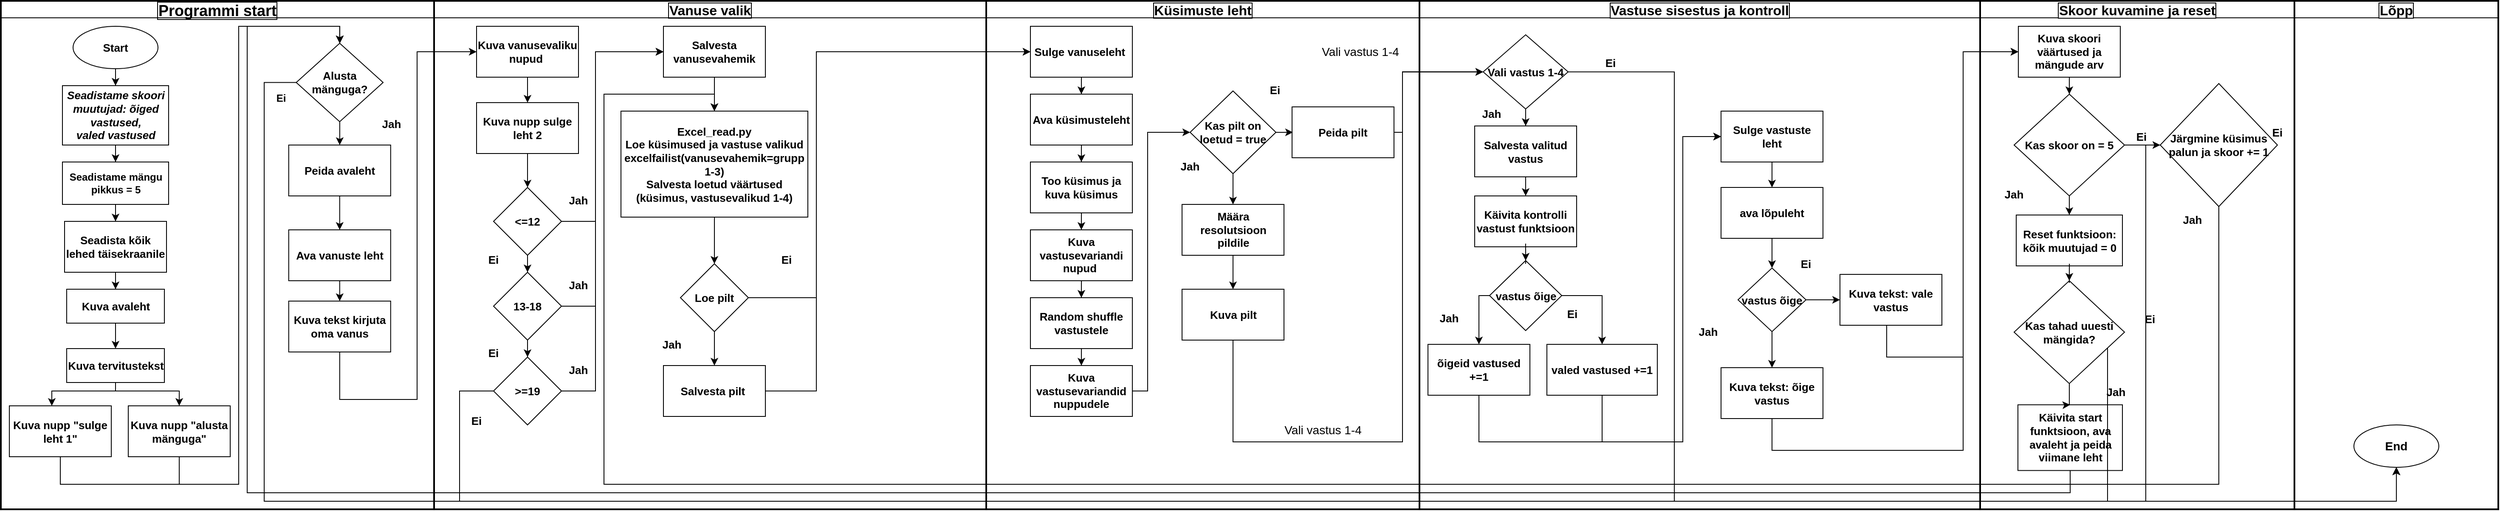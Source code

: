 <mxfile version="20.6.0" type="github">
  <diagram id="C5RBs43oDa-KdzZeNtuy" name="Test.py">
    <mxGraphModel dx="1409" dy="756" grid="1" gridSize="10" guides="1" tooltips="1" connect="1" arrows="1" fold="1" page="1" pageScale="1" pageWidth="1169" pageHeight="827" math="0" shadow="0">
      <root>
        <mxCell id="WIyWlLk6GJQsqaUBKTNV-0" />
        <mxCell id="SJuOTuNXWPrko6ckCunB-42" value="Pealkirjata kiht" parent="WIyWlLk6GJQsqaUBKTNV-0" />
        <mxCell id="WIyWlLk6GJQsqaUBKTNV-1" parent="WIyWlLk6GJQsqaUBKTNV-0" />
        <mxCell id="kF8S6U2vxt8Kwid--zTk-196" value="" style="shape=table;childLayout=tableLayout;startSize=0;collapsible=0;recursiveResize=0;expand=0;strokeWidth=2;fontSize=20;strokeColor=#000000;fontStyle=1" parent="WIyWlLk6GJQsqaUBKTNV-1" vertex="1">
          <mxGeometry x="10" y="100" width="2940" height="599.5" as="geometry" />
        </mxCell>
        <mxCell id="kF8S6U2vxt8Kwid--zTk-197" value="" style="shape=tableRow;horizontal=0;swimlaneHead=0;swimlaneBody=0;top=0;left=0;bottom=0;right=0;dropTarget=0;fontStyle=0;fillColor=none;points=[[0,0.5],[1,0.5]];portConstraint=eastwest;startSize=0;collapsible=0;recursiveResize=0;expand=0;" parent="kF8S6U2vxt8Kwid--zTk-196" vertex="1">
          <mxGeometry width="2940" height="600" as="geometry" />
        </mxCell>
        <mxCell id="kF8S6U2vxt8Kwid--zTk-198" value="Programmi start" style="swimlane;swimlaneHead=0;swimlaneBody=0;fontStyle=1;connectable=0;fillColor=none;startSize=20;collapsible=0;recursiveResize=0;expand=0;labelBorderColor=default;fontSize=18;" parent="kF8S6U2vxt8Kwid--zTk-197" vertex="1">
          <mxGeometry width="510" height="600" as="geometry">
            <mxRectangle width="510" height="600" as="alternateBounds" />
          </mxGeometry>
        </mxCell>
        <mxCell id="kF8S6U2vxt8Kwid--zTk-13" value="&lt;b&gt;&lt;font style=&quot;font-size: 13px;&quot;&gt;Peida avaleht&lt;/font&gt;&lt;/b&gt;" style="whiteSpace=wrap;html=1;" parent="kF8S6U2vxt8Kwid--zTk-198" vertex="1">
          <mxGeometry x="338.88" y="170" width="120" height="60" as="geometry" />
        </mxCell>
        <mxCell id="kF8S6U2vxt8Kwid--zTk-15" value="&lt;b&gt;&lt;font style=&quot;font-size: 13px;&quot;&gt;Ava vanuste leht&lt;/font&gt;&lt;/b&gt;" style="whiteSpace=wrap;html=1;" parent="kF8S6U2vxt8Kwid--zTk-198" vertex="1">
          <mxGeometry x="338.88" y="270" width="120" height="60" as="geometry" />
        </mxCell>
        <mxCell id="kF8S6U2vxt8Kwid--zTk-16" value="" style="edgeStyle=orthogonalEdgeStyle;rounded=0;orthogonalLoop=1;jettySize=auto;html=1;" parent="kF8S6U2vxt8Kwid--zTk-198" source="kF8S6U2vxt8Kwid--zTk-13" target="kF8S6U2vxt8Kwid--zTk-15" edge="1">
          <mxGeometry relative="1" as="geometry" />
        </mxCell>
        <mxCell id="kF8S6U2vxt8Kwid--zTk-21" value="" style="edgeStyle=orthogonalEdgeStyle;rounded=0;orthogonalLoop=1;jettySize=auto;html=1;" parent="kF8S6U2vxt8Kwid--zTk-198" source="kF8S6U2vxt8Kwid--zTk-17" target="kF8S6U2vxt8Kwid--zTk-13" edge="1">
          <mxGeometry relative="1" as="geometry" />
        </mxCell>
        <mxCell id="kF8S6U2vxt8Kwid--zTk-17" value="&lt;b&gt;&lt;font style=&quot;font-size: 13px;&quot;&gt;Alusta mänguga?&lt;/font&gt;&lt;/b&gt;" style="rhombus;whiteSpace=wrap;html=1;" parent="kF8S6U2vxt8Kwid--zTk-198" vertex="1">
          <mxGeometry x="347.75" y="50" width="102.25" height="92.5" as="geometry" />
        </mxCell>
        <mxCell id="kF8S6U2vxt8Kwid--zTk-22" value="&lt;b&gt;Ei&lt;/b&gt;" style="text;html=1;strokeColor=none;fillColor=none;align=center;verticalAlign=middle;whiteSpace=wrap;rounded=0;" parent="kF8S6U2vxt8Kwid--zTk-198" vertex="1">
          <mxGeometry x="300" y="100" width="60" height="30" as="geometry" />
        </mxCell>
        <mxCell id="kF8S6U2vxt8Kwid--zTk-23" value="&lt;b&gt;&lt;font style=&quot;font-size: 13px;&quot;&gt;Jah&lt;/font&gt;&lt;/b&gt;" style="text;html=1;strokeColor=none;fillColor=none;align=center;verticalAlign=middle;whiteSpace=wrap;rounded=0;" parent="kF8S6U2vxt8Kwid--zTk-198" vertex="1">
          <mxGeometry x="430" y="130" width="60" height="30" as="geometry" />
        </mxCell>
        <mxCell id="kF8S6U2vxt8Kwid--zTk-24" value="&lt;b&gt;&lt;font style=&quot;font-size: 13px;&quot;&gt;Kuva tekst kirjuta oma vanus&lt;/font&gt;&lt;/b&gt;" style="whiteSpace=wrap;html=1;" parent="kF8S6U2vxt8Kwid--zTk-198" vertex="1">
          <mxGeometry x="338.88" y="354" width="120" height="60" as="geometry" />
        </mxCell>
        <mxCell id="kF8S6U2vxt8Kwid--zTk-25" value="" style="edgeStyle=orthogonalEdgeStyle;rounded=0;orthogonalLoop=1;jettySize=auto;html=1;" parent="kF8S6U2vxt8Kwid--zTk-198" source="kF8S6U2vxt8Kwid--zTk-15" target="kF8S6U2vxt8Kwid--zTk-24" edge="1">
          <mxGeometry relative="1" as="geometry" />
        </mxCell>
        <mxCell id="ykiYjJNZv1uQ2afATDwy-26" value="&lt;b&gt;&lt;font style=&quot;font-size: 13px;&quot;&gt;Start&lt;/font&gt;&lt;/b&gt;" style="ellipse;whiteSpace=wrap;html=1;" parent="kF8S6U2vxt8Kwid--zTk-198" vertex="1">
          <mxGeometry x="85" y="30" width="100" height="50" as="geometry" />
        </mxCell>
        <mxCell id="ykiYjJNZv1uQ2afATDwy-27" value="&lt;b style=&quot;font-size: 13px;&quot;&gt;&lt;i&gt;Seadistame skoori muutujad: õiged vastused,&lt;br&gt;valed vastused&lt;/i&gt;&lt;/b&gt;" style="whiteSpace=wrap;html=1;" parent="kF8S6U2vxt8Kwid--zTk-198" vertex="1">
          <mxGeometry x="72.5" y="100" width="125" height="70" as="geometry" />
        </mxCell>
        <mxCell id="ykiYjJNZv1uQ2afATDwy-28" value="" style="edgeStyle=orthogonalEdgeStyle;rounded=0;orthogonalLoop=1;jettySize=auto;html=1;" parent="kF8S6U2vxt8Kwid--zTk-198" source="ykiYjJNZv1uQ2afATDwy-26" target="ykiYjJNZv1uQ2afATDwy-27" edge="1">
          <mxGeometry relative="1" as="geometry" />
        </mxCell>
        <mxCell id="ykiYjJNZv1uQ2afATDwy-29" value="&lt;b&gt;Seadistame mängu pikkus = 5&lt;/b&gt;" style="whiteSpace=wrap;html=1;" parent="kF8S6U2vxt8Kwid--zTk-198" vertex="1">
          <mxGeometry x="72.5" y="190" width="125" height="50" as="geometry" />
        </mxCell>
        <mxCell id="ykiYjJNZv1uQ2afATDwy-30" value="" style="edgeStyle=orthogonalEdgeStyle;rounded=0;orthogonalLoop=1;jettySize=auto;html=1;" parent="kF8S6U2vxt8Kwid--zTk-198" source="ykiYjJNZv1uQ2afATDwy-27" target="ykiYjJNZv1uQ2afATDwy-29" edge="1">
          <mxGeometry relative="1" as="geometry" />
        </mxCell>
        <mxCell id="kF8S6U2vxt8Kwid--zTk-0" value="&lt;b&gt;&lt;font style=&quot;font-size: 13px;&quot;&gt;Seadista kõik lehed täisekraanile&lt;/font&gt;&lt;/b&gt;" style="whiteSpace=wrap;html=1;" parent="kF8S6U2vxt8Kwid--zTk-198" vertex="1">
          <mxGeometry x="75" y="260" width="120" height="60" as="geometry" />
        </mxCell>
        <mxCell id="kF8S6U2vxt8Kwid--zTk-1" value="" style="edgeStyle=orthogonalEdgeStyle;rounded=0;orthogonalLoop=1;jettySize=auto;html=1;" parent="kF8S6U2vxt8Kwid--zTk-198" source="ykiYjJNZv1uQ2afATDwy-29" target="kF8S6U2vxt8Kwid--zTk-0" edge="1">
          <mxGeometry relative="1" as="geometry" />
        </mxCell>
        <mxCell id="kF8S6U2vxt8Kwid--zTk-2" value="&lt;b&gt;&lt;font style=&quot;font-size: 13px;&quot;&gt;Kuva avaleht&lt;/font&gt;&lt;/b&gt;" style="whiteSpace=wrap;html=1;" parent="kF8S6U2vxt8Kwid--zTk-198" vertex="1">
          <mxGeometry x="77.5" y="340" width="115" height="40" as="geometry" />
        </mxCell>
        <mxCell id="kF8S6U2vxt8Kwid--zTk-3" value="" style="edgeStyle=orthogonalEdgeStyle;rounded=0;orthogonalLoop=1;jettySize=auto;html=1;" parent="kF8S6U2vxt8Kwid--zTk-198" source="kF8S6U2vxt8Kwid--zTk-0" target="kF8S6U2vxt8Kwid--zTk-2" edge="1">
          <mxGeometry relative="1" as="geometry" />
        </mxCell>
        <mxCell id="kF8S6U2vxt8Kwid--zTk-4" value="&lt;b&gt;&lt;font style=&quot;font-size: 13px;&quot;&gt;Kuva tervitustekst&lt;/font&gt;&lt;/b&gt;" style="whiteSpace=wrap;html=1;" parent="kF8S6U2vxt8Kwid--zTk-198" vertex="1">
          <mxGeometry x="77.5" y="410" width="115" height="40" as="geometry" />
        </mxCell>
        <mxCell id="kF8S6U2vxt8Kwid--zTk-5" value="" style="edgeStyle=orthogonalEdgeStyle;rounded=0;orthogonalLoop=1;jettySize=auto;html=1;" parent="kF8S6U2vxt8Kwid--zTk-198" source="kF8S6U2vxt8Kwid--zTk-2" target="kF8S6U2vxt8Kwid--zTk-4" edge="1">
          <mxGeometry relative="1" as="geometry" />
        </mxCell>
        <mxCell id="kF8S6U2vxt8Kwid--zTk-7" value="" style="edgeStyle=orthogonalEdgeStyle;rounded=0;orthogonalLoop=1;jettySize=auto;html=1;entryX=0.5;entryY=0;entryDx=0;entryDy=0;" parent="kF8S6U2vxt8Kwid--zTk-198" source="kF8S6U2vxt8Kwid--zTk-4" target="kF8S6U2vxt8Kwid--zTk-6" edge="1">
          <mxGeometry relative="1" as="geometry">
            <Array as="points">
              <mxPoint x="135" y="460" />
              <mxPoint x="210" y="460" />
            </Array>
          </mxGeometry>
        </mxCell>
        <mxCell id="kF8S6U2vxt8Kwid--zTk-8" value="&lt;b&gt;&lt;font style=&quot;font-size: 13px;&quot;&gt;Kuva nupp &quot;sulge leht 1&quot;&lt;/font&gt;&lt;/b&gt;" style="whiteSpace=wrap;html=1;" parent="kF8S6U2vxt8Kwid--zTk-198" vertex="1">
          <mxGeometry x="10" y="477.5" width="120" height="60" as="geometry" />
        </mxCell>
        <mxCell id="kF8S6U2vxt8Kwid--zTk-9" value="" style="edgeStyle=orthogonalEdgeStyle;rounded=0;orthogonalLoop=1;jettySize=auto;html=1;" parent="kF8S6U2vxt8Kwid--zTk-198" source="kF8S6U2vxt8Kwid--zTk-4" target="kF8S6U2vxt8Kwid--zTk-8" edge="1">
          <mxGeometry relative="1" as="geometry">
            <Array as="points">
              <mxPoint x="135" y="460" />
              <mxPoint x="60" y="460" />
            </Array>
          </mxGeometry>
        </mxCell>
        <mxCell id="kF8S6U2vxt8Kwid--zTk-20" value="" style="edgeStyle=orthogonalEdgeStyle;rounded=0;orthogonalLoop=1;jettySize=auto;html=1;" parent="kF8S6U2vxt8Kwid--zTk-198" source="kF8S6U2vxt8Kwid--zTk-6" target="kF8S6U2vxt8Kwid--zTk-17" edge="1">
          <mxGeometry relative="1" as="geometry">
            <Array as="points">
              <mxPoint x="210" y="570" />
              <mxPoint x="280" y="570" />
              <mxPoint x="280" y="30" />
              <mxPoint x="399" y="30" />
            </Array>
          </mxGeometry>
        </mxCell>
        <mxCell id="kF8S6U2vxt8Kwid--zTk-19" value="" style="edgeStyle=orthogonalEdgeStyle;rounded=0;orthogonalLoop=1;jettySize=auto;html=1;startArrow=none;exitX=0.5;exitY=1;exitDx=0;exitDy=0;" parent="kF8S6U2vxt8Kwid--zTk-198" source="kF8S6U2vxt8Kwid--zTk-8" target="kF8S6U2vxt8Kwid--zTk-17" edge="1">
          <mxGeometry relative="1" as="geometry">
            <mxPoint x="70" y="560" as="sourcePoint" />
            <Array as="points">
              <mxPoint x="70" y="570" />
              <mxPoint x="280" y="570" />
              <mxPoint x="280" y="30" />
              <mxPoint x="399" y="30" />
            </Array>
          </mxGeometry>
        </mxCell>
        <mxCell id="kF8S6U2vxt8Kwid--zTk-6" value="&lt;b&gt;&lt;font style=&quot;font-size: 13px;&quot;&gt;Kuva nupp &quot;alusta mänguga&quot;&lt;/font&gt;&lt;/b&gt;" style="whiteSpace=wrap;html=1;" parent="kF8S6U2vxt8Kwid--zTk-198" vertex="1">
          <mxGeometry x="150" y="477.5" width="120" height="60" as="geometry" />
        </mxCell>
        <mxCell id="kF8S6U2vxt8Kwid--zTk-199" value="Vanuse valik" style="swimlane;swimlaneHead=0;swimlaneBody=0;fontStyle=1;connectable=0;fillColor=none;startSize=20;collapsible=0;recursiveResize=0;expand=0;labelBorderColor=default;labelBackgroundColor=none;fontSize=16;" parent="kF8S6U2vxt8Kwid--zTk-197" vertex="1">
          <mxGeometry x="510" width="650" height="600" as="geometry">
            <mxRectangle width="650" height="600" as="alternateBounds" />
          </mxGeometry>
        </mxCell>
        <mxCell id="kF8S6U2vxt8Kwid--zTk-27" value="Kuva vanusevaliku nupud&amp;nbsp;" style="whiteSpace=wrap;html=1;fontStyle=1;fontSize=13;" parent="kF8S6U2vxt8Kwid--zTk-199" vertex="1">
          <mxGeometry x="50" y="30" width="120" height="60" as="geometry" />
        </mxCell>
        <mxCell id="SJuOTuNXWPrko6ckCunB-3" value="" style="edgeStyle=orthogonalEdgeStyle;rounded=0;orthogonalLoop=1;jettySize=auto;html=1;fontSize=14;entryX=0;entryY=0.5;entryDx=0;entryDy=0;exitX=1;exitY=0.5;exitDx=0;exitDy=0;" edge="1" parent="kF8S6U2vxt8Kwid--zTk-199" source="kF8S6U2vxt8Kwid--zTk-34" target="kF8S6U2vxt8Kwid--zTk-42">
          <mxGeometry relative="1" as="geometry">
            <mxPoint x="220" y="193" as="targetPoint" />
            <Array as="points">
              <mxPoint x="190" y="260" />
              <mxPoint x="190" y="60" />
            </Array>
          </mxGeometry>
        </mxCell>
        <mxCell id="kF8S6U2vxt8Kwid--zTk-32" value="Kuva nupp sulge leht 2" style="whiteSpace=wrap;html=1;fontStyle=1;fontSize=13;" parent="kF8S6U2vxt8Kwid--zTk-199" vertex="1">
          <mxGeometry x="50" y="120" width="120" height="60" as="geometry" />
        </mxCell>
        <mxCell id="kF8S6U2vxt8Kwid--zTk-33" value="" style="edgeStyle=orthogonalEdgeStyle;rounded=0;orthogonalLoop=1;jettySize=auto;html=1;fontStyle=1;fontSize=13;" parent="kF8S6U2vxt8Kwid--zTk-199" source="kF8S6U2vxt8Kwid--zTk-27" target="kF8S6U2vxt8Kwid--zTk-32" edge="1">
          <mxGeometry relative="1" as="geometry" />
        </mxCell>
        <mxCell id="kF8S6U2vxt8Kwid--zTk-34" value="&amp;lt;=12" style="rhombus;whiteSpace=wrap;html=1;fontStyle=1;fontSize=13;" parent="kF8S6U2vxt8Kwid--zTk-199" vertex="1">
          <mxGeometry x="70" y="220" width="80" height="80" as="geometry" />
        </mxCell>
        <mxCell id="kF8S6U2vxt8Kwid--zTk-35" value="" style="edgeStyle=orthogonalEdgeStyle;rounded=0;orthogonalLoop=1;jettySize=auto;html=1;fontStyle=1;fontSize=13;" parent="kF8S6U2vxt8Kwid--zTk-199" source="kF8S6U2vxt8Kwid--zTk-32" target="kF8S6U2vxt8Kwid--zTk-34" edge="1">
          <mxGeometry relative="1" as="geometry" />
        </mxCell>
        <mxCell id="SJuOTuNXWPrko6ckCunB-6" value="" style="edgeStyle=orthogonalEdgeStyle;rounded=0;orthogonalLoop=1;jettySize=auto;html=1;fontSize=14;entryX=0;entryY=0.5;entryDx=0;entryDy=0;" edge="1" parent="kF8S6U2vxt8Kwid--zTk-199" source="kF8S6U2vxt8Kwid--zTk-36" target="kF8S6U2vxt8Kwid--zTk-42">
          <mxGeometry relative="1" as="geometry">
            <mxPoint x="230" y="360" as="targetPoint" />
            <Array as="points">
              <mxPoint x="190" y="360" />
              <mxPoint x="190" y="60" />
            </Array>
          </mxGeometry>
        </mxCell>
        <mxCell id="kF8S6U2vxt8Kwid--zTk-36" value="13-18" style="rhombus;whiteSpace=wrap;html=1;fontStyle=1;fontSize=13;" parent="kF8S6U2vxt8Kwid--zTk-199" vertex="1">
          <mxGeometry x="70" y="320" width="80" height="80" as="geometry" />
        </mxCell>
        <mxCell id="kF8S6U2vxt8Kwid--zTk-37" value="" style="edgeStyle=orthogonalEdgeStyle;rounded=0;orthogonalLoop=1;jettySize=auto;html=1;fontStyle=1;fontSize=13;" parent="kF8S6U2vxt8Kwid--zTk-199" source="kF8S6U2vxt8Kwid--zTk-34" target="kF8S6U2vxt8Kwid--zTk-36" edge="1">
          <mxGeometry relative="1" as="geometry" />
        </mxCell>
        <mxCell id="kF8S6U2vxt8Kwid--zTk-38" value="&amp;gt;=19" style="rhombus;whiteSpace=wrap;html=1;fontStyle=1;fontSize=13;" parent="kF8S6U2vxt8Kwid--zTk-199" vertex="1">
          <mxGeometry x="70" y="420" width="80" height="80" as="geometry" />
        </mxCell>
        <mxCell id="kF8S6U2vxt8Kwid--zTk-39" value="" style="edgeStyle=orthogonalEdgeStyle;rounded=0;orthogonalLoop=1;jettySize=auto;html=1;fontStyle=1;fontSize=13;" parent="kF8S6U2vxt8Kwid--zTk-199" source="kF8S6U2vxt8Kwid--zTk-36" target="kF8S6U2vxt8Kwid--zTk-38" edge="1">
          <mxGeometry relative="1" as="geometry" />
        </mxCell>
        <mxCell id="kF8S6U2vxt8Kwid--zTk-42" value="Salvesta vanusevahemik" style="whiteSpace=wrap;html=1;fontStyle=1;fontSize=13;" parent="kF8S6U2vxt8Kwid--zTk-199" vertex="1">
          <mxGeometry x="270" y="30" width="120" height="60" as="geometry" />
        </mxCell>
        <mxCell id="kF8S6U2vxt8Kwid--zTk-44" value="Jah" style="text;html=1;strokeColor=none;fillColor=none;align=center;verticalAlign=middle;whiteSpace=wrap;rounded=0;fontStyle=1;fontSize=13;" parent="kF8S6U2vxt8Kwid--zTk-199" vertex="1">
          <mxGeometry x="140" y="220" width="60" height="30" as="geometry" />
        </mxCell>
        <mxCell id="kF8S6U2vxt8Kwid--zTk-45" value="Ei" style="text;html=1;strokeColor=none;fillColor=none;align=center;verticalAlign=middle;whiteSpace=wrap;rounded=0;fontStyle=1;fontSize=13;" parent="kF8S6U2vxt8Kwid--zTk-199" vertex="1">
          <mxGeometry x="40" y="290" width="60" height="30" as="geometry" />
        </mxCell>
        <mxCell id="kF8S6U2vxt8Kwid--zTk-48" value="Jah" style="text;html=1;strokeColor=none;fillColor=none;align=center;verticalAlign=middle;whiteSpace=wrap;rounded=0;fontStyle=1;fontSize=13;" parent="kF8S6U2vxt8Kwid--zTk-199" vertex="1">
          <mxGeometry x="140" y="320" width="60" height="30" as="geometry" />
        </mxCell>
        <mxCell id="kF8S6U2vxt8Kwid--zTk-49" value="Ei" style="text;html=1;strokeColor=none;fillColor=none;align=center;verticalAlign=middle;whiteSpace=wrap;rounded=0;fontStyle=1;fontSize=13;" parent="kF8S6U2vxt8Kwid--zTk-199" vertex="1">
          <mxGeometry x="40" y="400" width="60" height="30" as="geometry" />
        </mxCell>
        <mxCell id="kF8S6U2vxt8Kwid--zTk-52" value="Ei" style="text;html=1;strokeColor=none;fillColor=none;align=center;verticalAlign=middle;whiteSpace=wrap;rounded=0;fontStyle=1;fontSize=13;" parent="kF8S6U2vxt8Kwid--zTk-199" vertex="1">
          <mxGeometry x="20" y="480" width="60" height="30" as="geometry" />
        </mxCell>
        <mxCell id="kF8S6U2vxt8Kwid--zTk-57" value="Jah" style="text;html=1;strokeColor=none;fillColor=none;align=center;verticalAlign=middle;whiteSpace=wrap;rounded=0;fontStyle=1;fontSize=13;" parent="kF8S6U2vxt8Kwid--zTk-199" vertex="1">
          <mxGeometry x="140" y="420" width="60" height="30" as="geometry" />
        </mxCell>
        <mxCell id="kF8S6U2vxt8Kwid--zTk-58" value="Excel_read.py&lt;br style=&quot;font-size: 13px;&quot;&gt;Loe küsimused ja vastuse valikud excelfailist(vanusevahemik=grupp 1-3)&lt;br style=&quot;font-size: 13px;&quot;&gt;Salvesta loetud väärtused (küsimus, vastusevalikud 1-4)" style="whiteSpace=wrap;html=1;fontStyle=1;fontSize=13;" parent="kF8S6U2vxt8Kwid--zTk-199" vertex="1">
          <mxGeometry x="220" y="130" width="220" height="125" as="geometry" />
        </mxCell>
        <mxCell id="kF8S6U2vxt8Kwid--zTk-59" value="" style="edgeStyle=orthogonalEdgeStyle;rounded=0;orthogonalLoop=1;jettySize=auto;html=1;fontStyle=1;fontSize=13;" parent="kF8S6U2vxt8Kwid--zTk-199" source="kF8S6U2vxt8Kwid--zTk-42" target="kF8S6U2vxt8Kwid--zTk-58" edge="1">
          <mxGeometry relative="1" as="geometry" />
        </mxCell>
        <mxCell id="kF8S6U2vxt8Kwid--zTk-63" value="Loe pilt" style="rhombus;whiteSpace=wrap;html=1;fontStyle=1;fontSize=13;" parent="kF8S6U2vxt8Kwid--zTk-199" vertex="1">
          <mxGeometry x="290" y="310" width="80" height="80" as="geometry" />
        </mxCell>
        <mxCell id="kF8S6U2vxt8Kwid--zTk-64" value="" style="edgeStyle=orthogonalEdgeStyle;rounded=0;orthogonalLoop=1;jettySize=auto;html=1;fontStyle=1;fontSize=13;" parent="kF8S6U2vxt8Kwid--zTk-199" source="kF8S6U2vxt8Kwid--zTk-58" target="kF8S6U2vxt8Kwid--zTk-63" edge="1">
          <mxGeometry relative="1" as="geometry" />
        </mxCell>
        <mxCell id="kF8S6U2vxt8Kwid--zTk-65" value="Salvesta pilt&amp;nbsp;" style="whiteSpace=wrap;html=1;fontStyle=1;fontSize=13;" parent="kF8S6U2vxt8Kwid--zTk-199" vertex="1">
          <mxGeometry x="270" y="430" width="120" height="60" as="geometry" />
        </mxCell>
        <mxCell id="kF8S6U2vxt8Kwid--zTk-66" value="" style="edgeStyle=orthogonalEdgeStyle;rounded=0;orthogonalLoop=1;jettySize=auto;html=1;fontStyle=1;fontSize=13;" parent="kF8S6U2vxt8Kwid--zTk-199" source="kF8S6U2vxt8Kwid--zTk-63" target="kF8S6U2vxt8Kwid--zTk-65" edge="1">
          <mxGeometry relative="1" as="geometry" />
        </mxCell>
        <mxCell id="kF8S6U2vxt8Kwid--zTk-67" value="Jah" style="text;html=1;strokeColor=none;fillColor=none;align=center;verticalAlign=middle;whiteSpace=wrap;rounded=0;fontStyle=1;fontSize=13;" parent="kF8S6U2vxt8Kwid--zTk-199" vertex="1">
          <mxGeometry x="250" y="390" width="60" height="30" as="geometry" />
        </mxCell>
        <mxCell id="kF8S6U2vxt8Kwid--zTk-70" value="Ei" style="text;html=1;strokeColor=none;fillColor=none;align=center;verticalAlign=middle;whiteSpace=wrap;rounded=0;fontStyle=1;fontSize=13;" parent="kF8S6U2vxt8Kwid--zTk-199" vertex="1">
          <mxGeometry x="385" y="290" width="60" height="30" as="geometry" />
        </mxCell>
        <mxCell id="SJuOTuNXWPrko6ckCunB-7" value="" style="edgeStyle=orthogonalEdgeStyle;rounded=0;orthogonalLoop=1;jettySize=auto;html=1;fontSize=14;entryX=0;entryY=0.5;entryDx=0;entryDy=0;" edge="1" parent="kF8S6U2vxt8Kwid--zTk-199" source="kF8S6U2vxt8Kwid--zTk-38" target="kF8S6U2vxt8Kwid--zTk-42">
          <mxGeometry relative="1" as="geometry">
            <Array as="points">
              <mxPoint x="190" y="460" />
              <mxPoint x="190" y="60" />
            </Array>
          </mxGeometry>
        </mxCell>
        <mxCell id="kF8S6U2vxt8Kwid--zTk-200" value="Küsimuste leht" style="swimlane;swimlaneHead=0;swimlaneBody=0;fontStyle=1;connectable=0;fillColor=none;startSize=20;collapsible=0;recursiveResize=0;expand=0;labelBackgroundColor=none;labelBorderColor=default;fontSize=16;" parent="kF8S6U2vxt8Kwid--zTk-197" vertex="1">
          <mxGeometry x="1160" width="510" height="600" as="geometry">
            <mxRectangle width="510" height="600" as="alternateBounds" />
          </mxGeometry>
        </mxCell>
        <mxCell id="kF8S6U2vxt8Kwid--zTk-95" value="Peida pilt" style="whiteSpace=wrap;html=1;fontStyle=1;fontSize=13;" parent="kF8S6U2vxt8Kwid--zTk-200" vertex="1">
          <mxGeometry x="360" y="125" width="120" height="60" as="geometry" />
        </mxCell>
        <mxCell id="kF8S6U2vxt8Kwid--zTk-68" value="Sulge vanuseleht&amp;nbsp;" style="whiteSpace=wrap;html=1;fontStyle=1;fontSize=13;" parent="kF8S6U2vxt8Kwid--zTk-200" vertex="1">
          <mxGeometry x="52" y="30" width="120" height="60" as="geometry" />
        </mxCell>
        <mxCell id="kF8S6U2vxt8Kwid--zTk-71" value="Ava küsimusteleht" style="whiteSpace=wrap;html=1;fontStyle=1;fontSize=13;" parent="kF8S6U2vxt8Kwid--zTk-200" vertex="1">
          <mxGeometry x="52" y="110" width="120" height="60" as="geometry" />
        </mxCell>
        <mxCell id="kF8S6U2vxt8Kwid--zTk-72" value="" style="edgeStyle=orthogonalEdgeStyle;rounded=0;orthogonalLoop=1;jettySize=auto;html=1;fontStyle=1;fontSize=13;" parent="kF8S6U2vxt8Kwid--zTk-200" source="kF8S6U2vxt8Kwid--zTk-68" target="kF8S6U2vxt8Kwid--zTk-71" edge="1">
          <mxGeometry relative="1" as="geometry" />
        </mxCell>
        <mxCell id="kF8S6U2vxt8Kwid--zTk-78" value="Too küsimus ja kuva küsimus" style="whiteSpace=wrap;html=1;fontStyle=1;fontSize=13;" parent="kF8S6U2vxt8Kwid--zTk-200" vertex="1">
          <mxGeometry x="52" y="190" width="120" height="60" as="geometry" />
        </mxCell>
        <mxCell id="kF8S6U2vxt8Kwid--zTk-79" value="" style="edgeStyle=orthogonalEdgeStyle;rounded=0;orthogonalLoop=1;jettySize=auto;html=1;fontStyle=1;fontSize=13;" parent="kF8S6U2vxt8Kwid--zTk-200" source="kF8S6U2vxt8Kwid--zTk-71" target="kF8S6U2vxt8Kwid--zTk-78" edge="1">
          <mxGeometry relative="1" as="geometry" />
        </mxCell>
        <mxCell id="kF8S6U2vxt8Kwid--zTk-80" value="Kuva vastusevariandi nupud&amp;nbsp;" style="whiteSpace=wrap;html=1;fontStyle=1;fontSize=13;" parent="kF8S6U2vxt8Kwid--zTk-200" vertex="1">
          <mxGeometry x="52" y="270" width="120" height="60" as="geometry" />
        </mxCell>
        <mxCell id="kF8S6U2vxt8Kwid--zTk-81" value="" style="edgeStyle=orthogonalEdgeStyle;rounded=0;orthogonalLoop=1;jettySize=auto;html=1;fontStyle=1;fontSize=13;" parent="kF8S6U2vxt8Kwid--zTk-200" source="kF8S6U2vxt8Kwid--zTk-78" target="kF8S6U2vxt8Kwid--zTk-80" edge="1">
          <mxGeometry relative="1" as="geometry" />
        </mxCell>
        <mxCell id="kF8S6U2vxt8Kwid--zTk-83" value="Random shuffle vastustele" style="whiteSpace=wrap;html=1;fontStyle=1;fontSize=13;" parent="kF8S6U2vxt8Kwid--zTk-200" vertex="1">
          <mxGeometry x="52" y="350" width="120" height="60" as="geometry" />
        </mxCell>
        <mxCell id="kF8S6U2vxt8Kwid--zTk-84" value="" style="edgeStyle=orthogonalEdgeStyle;rounded=0;orthogonalLoop=1;jettySize=auto;html=1;fontStyle=1;fontSize=13;" parent="kF8S6U2vxt8Kwid--zTk-200" source="kF8S6U2vxt8Kwid--zTk-80" target="kF8S6U2vxt8Kwid--zTk-83" edge="1">
          <mxGeometry relative="1" as="geometry" />
        </mxCell>
        <mxCell id="kF8S6U2vxt8Kwid--zTk-91" value="" style="edgeStyle=orthogonalEdgeStyle;rounded=0;orthogonalLoop=1;jettySize=auto;html=1;fontStyle=1;fontSize=13;" parent="kF8S6U2vxt8Kwid--zTk-200" source="kF8S6U2vxt8Kwid--zTk-86" target="kF8S6U2vxt8Kwid--zTk-90" edge="1">
          <mxGeometry relative="1" as="geometry">
            <Array as="points">
              <mxPoint x="190" y="460" />
              <mxPoint x="190" y="155" />
            </Array>
          </mxGeometry>
        </mxCell>
        <mxCell id="kF8S6U2vxt8Kwid--zTk-86" value="Kuva vastusevariandid nuppudele" style="whiteSpace=wrap;html=1;fontStyle=1;fontSize=13;" parent="kF8S6U2vxt8Kwid--zTk-200" vertex="1">
          <mxGeometry x="52" y="430" width="120" height="60" as="geometry" />
        </mxCell>
        <mxCell id="kF8S6U2vxt8Kwid--zTk-87" value="" style="edgeStyle=orthogonalEdgeStyle;rounded=0;orthogonalLoop=1;jettySize=auto;html=1;fontStyle=1;fontSize=13;" parent="kF8S6U2vxt8Kwid--zTk-200" source="kF8S6U2vxt8Kwid--zTk-83" target="kF8S6U2vxt8Kwid--zTk-86" edge="1">
          <mxGeometry relative="1" as="geometry" />
        </mxCell>
        <mxCell id="kF8S6U2vxt8Kwid--zTk-93" value="" style="edgeStyle=orthogonalEdgeStyle;rounded=0;orthogonalLoop=1;jettySize=auto;html=1;fontStyle=1;fontSize=13;" parent="kF8S6U2vxt8Kwid--zTk-200" source="kF8S6U2vxt8Kwid--zTk-90" target="kF8S6U2vxt8Kwid--zTk-92" edge="1">
          <mxGeometry relative="1" as="geometry" />
        </mxCell>
        <mxCell id="kF8S6U2vxt8Kwid--zTk-99" value="" style="edgeStyle=orthogonalEdgeStyle;rounded=0;orthogonalLoop=1;jettySize=auto;html=1;fontStyle=1;fontSize=13;" parent="kF8S6U2vxt8Kwid--zTk-200" source="kF8S6U2vxt8Kwid--zTk-92" target="kF8S6U2vxt8Kwid--zTk-98" edge="1">
          <mxGeometry relative="1" as="geometry" />
        </mxCell>
        <mxCell id="kF8S6U2vxt8Kwid--zTk-92" value="Määra resolutsioon pildile" style="whiteSpace=wrap;html=1;fontStyle=1;fontSize=13;" parent="kF8S6U2vxt8Kwid--zTk-200" vertex="1">
          <mxGeometry x="230.5" y="240" width="120" height="60" as="geometry" />
        </mxCell>
        <mxCell id="kF8S6U2vxt8Kwid--zTk-94" value="Jah" style="text;html=1;strokeColor=none;fillColor=none;align=center;verticalAlign=middle;whiteSpace=wrap;rounded=0;fontStyle=1;fontSize=13;" parent="kF8S6U2vxt8Kwid--zTk-200" vertex="1">
          <mxGeometry x="210" y="180" width="60" height="30" as="geometry" />
        </mxCell>
        <mxCell id="kF8S6U2vxt8Kwid--zTk-97" value="Ei" style="text;html=1;strokeColor=none;fillColor=none;align=center;verticalAlign=middle;whiteSpace=wrap;rounded=0;fontStyle=1;fontSize=13;" parent="kF8S6U2vxt8Kwid--zTk-200" vertex="1">
          <mxGeometry x="310" y="90" width="60" height="30" as="geometry" />
        </mxCell>
        <mxCell id="kF8S6U2vxt8Kwid--zTk-208" value="" style="edgeStyle=orthogonalEdgeStyle;rounded=0;orthogonalLoop=1;jettySize=auto;html=1;fontSize=13;fontStyle=1" parent="kF8S6U2vxt8Kwid--zTk-200" source="kF8S6U2vxt8Kwid--zTk-90" target="kF8S6U2vxt8Kwid--zTk-95" edge="1">
          <mxGeometry relative="1" as="geometry" />
        </mxCell>
        <mxCell id="kF8S6U2vxt8Kwid--zTk-90" value="Kas pilt on loetud = true" style="rhombus;whiteSpace=wrap;html=1;fontStyle=1;fontSize=13;" parent="kF8S6U2vxt8Kwid--zTk-200" vertex="1">
          <mxGeometry x="240" y="106.25" width="101" height="97.5" as="geometry" />
        </mxCell>
        <mxCell id="kF8S6U2vxt8Kwid--zTk-98" value="Kuva pilt" style="whiteSpace=wrap;html=1;fontStyle=1;fontSize=13;" parent="kF8S6U2vxt8Kwid--zTk-200" vertex="1">
          <mxGeometry x="230.5" y="340" width="120" height="60" as="geometry" />
        </mxCell>
        <mxCell id="kF8S6U2vxt8Kwid--zTk-201" value="Vastuse sisestus ja kontroll" style="swimlane;swimlaneHead=0;swimlaneBody=0;fontStyle=1;connectable=0;fillColor=none;startSize=20;collapsible=0;recursiveResize=0;expand=0;labelBorderColor=default;labelBackgroundColor=default;fontSize=16;" parent="kF8S6U2vxt8Kwid--zTk-197" vertex="1">
          <mxGeometry x="1670" width="660" height="600" as="geometry">
            <mxRectangle width="660" height="600" as="alternateBounds" />
          </mxGeometry>
        </mxCell>
        <mxCell id="kF8S6U2vxt8Kwid--zTk-100" value="Käivita kontrolli vastust funktsioon" style="whiteSpace=wrap;html=1;fontStyle=1;fontSize=13;" parent="kF8S6U2vxt8Kwid--zTk-201" vertex="1">
          <mxGeometry x="65" y="230" width="120" height="60" as="geometry" />
        </mxCell>
        <mxCell id="kF8S6U2vxt8Kwid--zTk-103" value="vastus õige" style="rhombus;whiteSpace=wrap;html=1;fontStyle=1;fontSize=13;" parent="kF8S6U2vxt8Kwid--zTk-201" vertex="1">
          <mxGeometry x="82.5" y="306.25" width="85" height="82.5" as="geometry" />
        </mxCell>
        <mxCell id="kF8S6U2vxt8Kwid--zTk-104" value="" style="edgeStyle=orthogonalEdgeStyle;rounded=0;orthogonalLoop=1;jettySize=auto;html=1;fontStyle=1;fontSize=13;" parent="kF8S6U2vxt8Kwid--zTk-201" source="kF8S6U2vxt8Kwid--zTk-100" target="kF8S6U2vxt8Kwid--zTk-103" edge="1">
          <mxGeometry relative="1" as="geometry" />
        </mxCell>
        <mxCell id="SJuOTuNXWPrko6ckCunB-20" value="" style="edgeStyle=orthogonalEdgeStyle;rounded=0;orthogonalLoop=1;jettySize=auto;html=1;fontSize=14;entryX=0;entryY=0.5;entryDx=0;entryDy=0;" edge="1" parent="kF8S6U2vxt8Kwid--zTk-201" source="kF8S6U2vxt8Kwid--zTk-105" target="kF8S6U2vxt8Kwid--zTk-111">
          <mxGeometry relative="1" as="geometry">
            <mxPoint x="70" y="545" as="targetPoint" />
            <Array as="points">
              <mxPoint x="70" y="520" />
              <mxPoint x="310" y="520" />
              <mxPoint x="310" y="160" />
            </Array>
          </mxGeometry>
        </mxCell>
        <mxCell id="kF8S6U2vxt8Kwid--zTk-105" value="õigeid vastused +=1" style="whiteSpace=wrap;html=1;fontStyle=1;fontSize=13;" parent="kF8S6U2vxt8Kwid--zTk-201" vertex="1">
          <mxGeometry x="10" y="405" width="120" height="60" as="geometry" />
        </mxCell>
        <mxCell id="kF8S6U2vxt8Kwid--zTk-106" value="" style="edgeStyle=orthogonalEdgeStyle;rounded=0;orthogonalLoop=1;jettySize=auto;html=1;fontStyle=1;fontSize=13;exitX=0;exitY=0.5;exitDx=0;exitDy=0;entryX=0.5;entryY=0;entryDx=0;entryDy=0;" parent="kF8S6U2vxt8Kwid--zTk-201" source="kF8S6U2vxt8Kwid--zTk-103" edge="1" target="kF8S6U2vxt8Kwid--zTk-105">
          <mxGeometry relative="1" as="geometry">
            <mxPoint x="70" y="400" as="targetPoint" />
            <Array as="points">
              <mxPoint x="70" y="348" />
            </Array>
          </mxGeometry>
        </mxCell>
        <mxCell id="kF8S6U2vxt8Kwid--zTk-107" value="Jah" style="text;html=1;strokeColor=none;fillColor=none;align=center;verticalAlign=middle;whiteSpace=wrap;rounded=0;fontStyle=1;fontSize=13;" parent="kF8S6U2vxt8Kwid--zTk-201" vertex="1">
          <mxGeometry x="5" y="358.75" width="60" height="30" as="geometry" />
        </mxCell>
        <mxCell id="kF8S6U2vxt8Kwid--zTk-108" value="valed vastused +=1" style="whiteSpace=wrap;html=1;fontStyle=1;fontSize=13;" parent="kF8S6U2vxt8Kwid--zTk-201" vertex="1">
          <mxGeometry x="150" y="405" width="130" height="60" as="geometry" />
        </mxCell>
        <mxCell id="kF8S6U2vxt8Kwid--zTk-109" value="" style="edgeStyle=orthogonalEdgeStyle;rounded=0;orthogonalLoop=1;jettySize=auto;html=1;exitX=1;exitY=0.5;exitDx=0;exitDy=0;fontStyle=1;fontSize=13;" parent="kF8S6U2vxt8Kwid--zTk-201" source="kF8S6U2vxt8Kwid--zTk-103" target="kF8S6U2vxt8Kwid--zTk-108" edge="1">
          <mxGeometry relative="1" as="geometry" />
        </mxCell>
        <mxCell id="kF8S6U2vxt8Kwid--zTk-110" value="Ei" style="text;html=1;strokeColor=none;fillColor=none;align=center;verticalAlign=middle;whiteSpace=wrap;rounded=0;fontStyle=1;fontSize=13;" parent="kF8S6U2vxt8Kwid--zTk-201" vertex="1">
          <mxGeometry x="150" y="358.75" width="60" height="20" as="geometry" />
        </mxCell>
        <mxCell id="kF8S6U2vxt8Kwid--zTk-111" value="Sulge vastuste leht" style="whiteSpace=wrap;html=1;fontStyle=1;fontSize=13;" parent="kF8S6U2vxt8Kwid--zTk-201" vertex="1">
          <mxGeometry x="355" y="130" width="120" height="60" as="geometry" />
        </mxCell>
        <mxCell id="kF8S6U2vxt8Kwid--zTk-113" value="" style="edgeStyle=orthogonalEdgeStyle;rounded=0;orthogonalLoop=1;jettySize=auto;html=1;fontStyle=1;fontSize=13;" parent="kF8S6U2vxt8Kwid--zTk-201" source="kF8S6U2vxt8Kwid--zTk-108" target="kF8S6U2vxt8Kwid--zTk-111" edge="1">
          <mxGeometry relative="1" as="geometry">
            <Array as="points">
              <mxPoint x="215" y="520" />
              <mxPoint x="310" y="520" />
              <mxPoint x="310" y="160" />
            </Array>
          </mxGeometry>
        </mxCell>
        <mxCell id="kF8S6U2vxt8Kwid--zTk-114" value="ava lõpuleht" style="whiteSpace=wrap;html=1;fontStyle=1;fontSize=13;" parent="kF8S6U2vxt8Kwid--zTk-201" vertex="1">
          <mxGeometry x="355" y="220" width="120" height="60" as="geometry" />
        </mxCell>
        <mxCell id="kF8S6U2vxt8Kwid--zTk-115" value="" style="edgeStyle=orthogonalEdgeStyle;rounded=0;orthogonalLoop=1;jettySize=auto;html=1;fontStyle=1;fontSize=13;" parent="kF8S6U2vxt8Kwid--zTk-201" source="kF8S6U2vxt8Kwid--zTk-111" target="kF8S6U2vxt8Kwid--zTk-114" edge="1">
          <mxGeometry relative="1" as="geometry" />
        </mxCell>
        <mxCell id="kF8S6U2vxt8Kwid--zTk-120" value="vastus õige" style="rhombus;whiteSpace=wrap;html=1;fontStyle=1;fontSize=13;" parent="kF8S6U2vxt8Kwid--zTk-201" vertex="1">
          <mxGeometry x="375" y="315" width="80" height="75" as="geometry" />
        </mxCell>
        <mxCell id="kF8S6U2vxt8Kwid--zTk-123" value="" style="edgeStyle=orthogonalEdgeStyle;rounded=0;orthogonalLoop=1;jettySize=auto;html=1;entryX=0.5;entryY=0;entryDx=0;entryDy=0;fontStyle=1;fontSize=13;" parent="kF8S6U2vxt8Kwid--zTk-201" source="kF8S6U2vxt8Kwid--zTk-114" target="kF8S6U2vxt8Kwid--zTk-120" edge="1">
          <mxGeometry relative="1" as="geometry">
            <Array as="points" />
          </mxGeometry>
        </mxCell>
        <mxCell id="kF8S6U2vxt8Kwid--zTk-128" value="Kuva tekst: õige vastus" style="whiteSpace=wrap;html=1;fontStyle=1;fontSize=13;" parent="kF8S6U2vxt8Kwid--zTk-201" vertex="1">
          <mxGeometry x="355" y="432.5" width="120" height="60" as="geometry" />
        </mxCell>
        <mxCell id="kF8S6U2vxt8Kwid--zTk-129" value="" style="edgeStyle=orthogonalEdgeStyle;rounded=0;orthogonalLoop=1;jettySize=auto;html=1;fontStyle=1;fontSize=13;" parent="kF8S6U2vxt8Kwid--zTk-201" source="kF8S6U2vxt8Kwid--zTk-120" target="kF8S6U2vxt8Kwid--zTk-128" edge="1">
          <mxGeometry relative="1" as="geometry" />
        </mxCell>
        <mxCell id="kF8S6U2vxt8Kwid--zTk-132" value="Kuva tekst: vale vastus" style="whiteSpace=wrap;html=1;fontStyle=1;fontSize=13;" parent="kF8S6U2vxt8Kwid--zTk-201" vertex="1">
          <mxGeometry x="495" y="322.5" width="120" height="60" as="geometry" />
        </mxCell>
        <mxCell id="kF8S6U2vxt8Kwid--zTk-133" value="" style="edgeStyle=orthogonalEdgeStyle;rounded=0;orthogonalLoop=1;jettySize=auto;html=1;fontStyle=1;fontSize=13;" parent="kF8S6U2vxt8Kwid--zTk-201" source="kF8S6U2vxt8Kwid--zTk-120" target="kF8S6U2vxt8Kwid--zTk-132" edge="1">
          <mxGeometry relative="1" as="geometry" />
        </mxCell>
        <mxCell id="kF8S6U2vxt8Kwid--zTk-134" value="Jah" style="text;html=1;strokeColor=none;fillColor=none;align=center;verticalAlign=middle;whiteSpace=wrap;rounded=0;fontStyle=1;fontSize=13;" parent="kF8S6U2vxt8Kwid--zTk-201" vertex="1">
          <mxGeometry x="310" y="375" width="60" height="30" as="geometry" />
        </mxCell>
        <mxCell id="kF8S6U2vxt8Kwid--zTk-137" value="Ei" style="text;html=1;strokeColor=none;fillColor=none;align=center;verticalAlign=middle;whiteSpace=wrap;rounded=0;fontStyle=1;fontSize=13;" parent="kF8S6U2vxt8Kwid--zTk-201" vertex="1">
          <mxGeometry x="425" y="300" width="60" height="20" as="geometry" />
        </mxCell>
        <mxCell id="kF8S6U2vxt8Kwid--zTk-173" value="Vali vastus 1-4" style="rhombus;whiteSpace=wrap;html=1;fontStyle=1;fontSize=13;" parent="kF8S6U2vxt8Kwid--zTk-201" vertex="1">
          <mxGeometry x="75" y="40" width="100" height="87.5" as="geometry" />
        </mxCell>
        <mxCell id="kF8S6U2vxt8Kwid--zTk-178" value="Jah" style="text;html=1;strokeColor=none;fillColor=none;align=center;verticalAlign=middle;whiteSpace=wrap;rounded=0;fontStyle=1;fontSize=13;" parent="kF8S6U2vxt8Kwid--zTk-201" vertex="1">
          <mxGeometry x="55" y="117.5" width="60" height="30" as="geometry" />
        </mxCell>
        <mxCell id="kF8S6U2vxt8Kwid--zTk-179" value="Ei" style="text;html=1;strokeColor=none;fillColor=none;align=center;verticalAlign=middle;whiteSpace=wrap;rounded=0;fontStyle=1;fontSize=13;" parent="kF8S6U2vxt8Kwid--zTk-201" vertex="1">
          <mxGeometry x="195" y="57.5" width="60" height="30" as="geometry" />
        </mxCell>
        <mxCell id="kF8S6U2vxt8Kwid--zTk-182" value="" style="edgeStyle=orthogonalEdgeStyle;rounded=0;orthogonalLoop=1;jettySize=auto;html=1;entryX=0.5;entryY=0;entryDx=0;entryDy=0;fontStyle=1;fontSize=13;" parent="kF8S6U2vxt8Kwid--zTk-201" source="kF8S6U2vxt8Kwid--zTk-181" target="kF8S6U2vxt8Kwid--zTk-100" edge="1">
          <mxGeometry relative="1" as="geometry" />
        </mxCell>
        <mxCell id="kF8S6U2vxt8Kwid--zTk-181" value="Salvesta valitud vastus" style="rounded=0;whiteSpace=wrap;html=1;fontStyle=1;fontSize=13;" parent="kF8S6U2vxt8Kwid--zTk-201" vertex="1">
          <mxGeometry x="65" y="147.5" width="120" height="60" as="geometry" />
        </mxCell>
        <mxCell id="kF8S6U2vxt8Kwid--zTk-176" value="" style="edgeStyle=orthogonalEdgeStyle;rounded=0;orthogonalLoop=1;jettySize=auto;html=1;entryX=0.5;entryY=0;entryDx=0;entryDy=0;fontStyle=1;fontSize=13;" parent="kF8S6U2vxt8Kwid--zTk-201" source="kF8S6U2vxt8Kwid--zTk-173" target="kF8S6U2vxt8Kwid--zTk-181" edge="1">
          <mxGeometry relative="1" as="geometry">
            <mxPoint x="135" y="157.5" as="targetPoint" />
          </mxGeometry>
        </mxCell>
        <mxCell id="kF8S6U2vxt8Kwid--zTk-202" value="Skoor kuvamine ja reset" style="swimlane;swimlaneHead=0;swimlaneBody=0;fontStyle=1;connectable=0;fillColor=none;startSize=20;collapsible=0;recursiveResize=0;expand=0;labelBorderColor=default;labelBackgroundColor=default;fontSize=16;" parent="kF8S6U2vxt8Kwid--zTk-197" vertex="1">
          <mxGeometry x="2330" width="370" height="600" as="geometry">
            <mxRectangle width="370" height="600" as="alternateBounds" />
          </mxGeometry>
        </mxCell>
        <mxCell id="kF8S6U2vxt8Kwid--zTk-165" value="" style="edgeStyle=orthogonalEdgeStyle;rounded=0;orthogonalLoop=1;jettySize=auto;html=1;fontStyle=1;fontSize=13;entryX=0;entryY=0.5;entryDx=0;entryDy=0;" parent="kF8S6U2vxt8Kwid--zTk-202" source="kF8S6U2vxt8Kwid--zTk-138" edge="1" target="kF8S6U2vxt8Kwid--zTk-166">
          <mxGeometry relative="1" as="geometry">
            <mxPoint x="210" y="195" as="targetPoint" />
          </mxGeometry>
        </mxCell>
        <mxCell id="kF8S6U2vxt8Kwid--zTk-138" value="Kas skoor on = 5" style="rhombus;whiteSpace=wrap;html=1;fontStyle=1;fontSize=13;" parent="kF8S6U2vxt8Kwid--zTk-202" vertex="1">
          <mxGeometry x="40" y="110" width="130" height="120" as="geometry" />
        </mxCell>
        <mxCell id="kF8S6U2vxt8Kwid--zTk-141" value="Reset funktsioon:&lt;br style=&quot;font-size: 13px;&quot;&gt;kõik muutujad = 0" style="whiteSpace=wrap;html=1;fontStyle=1;fontSize=13;" parent="kF8S6U2vxt8Kwid--zTk-202" vertex="1">
          <mxGeometry x="42.5" y="252.5" width="125" height="60" as="geometry" />
        </mxCell>
        <mxCell id="kF8S6U2vxt8Kwid--zTk-142" value="" style="edgeStyle=orthogonalEdgeStyle;rounded=0;orthogonalLoop=1;jettySize=auto;html=1;fontStyle=1;fontSize=13;" parent="kF8S6U2vxt8Kwid--zTk-202" source="kF8S6U2vxt8Kwid--zTk-138" target="kF8S6U2vxt8Kwid--zTk-141" edge="1">
          <mxGeometry relative="1" as="geometry" />
        </mxCell>
        <mxCell id="kF8S6U2vxt8Kwid--zTk-147" value="" style="edgeStyle=orthogonalEdgeStyle;rounded=0;orthogonalLoop=1;jettySize=auto;html=1;fontStyle=1;fontSize=13;" parent="kF8S6U2vxt8Kwid--zTk-202" source="kF8S6U2vxt8Kwid--zTk-143" target="kF8S6U2vxt8Kwid--zTk-138" edge="1">
          <mxGeometry relative="1" as="geometry" />
        </mxCell>
        <mxCell id="kF8S6U2vxt8Kwid--zTk-146" value="Kas tahad uuesti mängida?" style="rhombus;whiteSpace=wrap;html=1;fontStyle=1;fontSize=13;" parent="kF8S6U2vxt8Kwid--zTk-202" vertex="1">
          <mxGeometry x="40" y="330" width="130" height="121.25" as="geometry" />
        </mxCell>
        <mxCell id="kF8S6U2vxt8Kwid--zTk-155" value="" style="edgeStyle=orthogonalEdgeStyle;rounded=0;orthogonalLoop=1;jettySize=auto;html=1;fontStyle=1;fontSize=13;" parent="kF8S6U2vxt8Kwid--zTk-202" source="kF8S6U2vxt8Kwid--zTk-141" target="kF8S6U2vxt8Kwid--zTk-146" edge="1">
          <mxGeometry relative="1" as="geometry" />
        </mxCell>
        <mxCell id="kF8S6U2vxt8Kwid--zTk-148" value="Jah" style="text;html=1;strokeColor=none;fillColor=none;align=center;verticalAlign=middle;whiteSpace=wrap;rounded=0;fontStyle=1;fontSize=13;" parent="kF8S6U2vxt8Kwid--zTk-202" vertex="1">
          <mxGeometry x="10" y="212.5" width="60" height="30" as="geometry" />
        </mxCell>
        <mxCell id="kF8S6U2vxt8Kwid--zTk-152" value="Ei" style="text;html=1;strokeColor=none;fillColor=none;align=center;verticalAlign=middle;whiteSpace=wrap;rounded=0;fontStyle=1;fontSize=13;" parent="kF8S6U2vxt8Kwid--zTk-202" vertex="1">
          <mxGeometry x="160" y="145" width="60" height="30" as="geometry" />
        </mxCell>
        <mxCell id="kF8S6U2vxt8Kwid--zTk-156" value="Ei" style="text;html=1;strokeColor=none;fillColor=none;align=center;verticalAlign=middle;whiteSpace=wrap;rounded=0;fontStyle=1;fontSize=13;" parent="kF8S6U2vxt8Kwid--zTk-202" vertex="1">
          <mxGeometry x="170" y="360" width="60" height="30" as="geometry" />
        </mxCell>
        <mxCell id="kF8S6U2vxt8Kwid--zTk-157" value="Jah" style="text;html=1;strokeColor=none;fillColor=none;align=center;verticalAlign=middle;whiteSpace=wrap;rounded=0;fontStyle=1;fontSize=13;" parent="kF8S6U2vxt8Kwid--zTk-202" vertex="1">
          <mxGeometry x="130" y="446.25" width="60" height="30" as="geometry" />
        </mxCell>
        <mxCell id="kF8S6U2vxt8Kwid--zTk-158" value="Käivita start funktsioon, ava avaleht ja peida viimane leht" style="whiteSpace=wrap;html=1;fontStyle=1;fontSize=13;" parent="kF8S6U2vxt8Kwid--zTk-202" vertex="1">
          <mxGeometry x="44.5" y="476.25" width="123" height="77.5" as="geometry" />
        </mxCell>
        <mxCell id="kF8S6U2vxt8Kwid--zTk-166" value="Järgmine küsimus palun ja skoor += 1" style="rhombus;whiteSpace=wrap;html=1;fontStyle=1;fontSize=13;" parent="kF8S6U2vxt8Kwid--zTk-202" vertex="1">
          <mxGeometry x="212" y="97.5" width="138" height="145" as="geometry" />
        </mxCell>
        <mxCell id="kF8S6U2vxt8Kwid--zTk-169" value="Jah" style="text;html=1;strokeColor=none;fillColor=none;align=center;verticalAlign=middle;whiteSpace=wrap;rounded=0;fontStyle=1;fontSize=13;" parent="kF8S6U2vxt8Kwid--zTk-202" vertex="1">
          <mxGeometry x="220" y="242.5" width="60" height="30" as="geometry" />
        </mxCell>
        <mxCell id="kF8S6U2vxt8Kwid--zTk-172" value="Ei" style="text;html=1;strokeColor=none;fillColor=none;align=center;verticalAlign=middle;whiteSpace=wrap;rounded=0;fontStyle=1;fontSize=13;" parent="kF8S6U2vxt8Kwid--zTk-202" vertex="1">
          <mxGeometry x="320" y="140" width="60" height="30" as="geometry" />
        </mxCell>
        <mxCell id="kF8S6U2vxt8Kwid--zTk-143" value="Kuva skoori väärtused ja mängude arv" style="rounded=0;whiteSpace=wrap;html=1;fontStyle=1;fontSize=13;" parent="kF8S6U2vxt8Kwid--zTk-202" vertex="1">
          <mxGeometry x="45" y="30" width="120" height="60" as="geometry" />
        </mxCell>
        <mxCell id="SJuOTuNXWPrko6ckCunB-36" value="" style="edgeStyle=orthogonalEdgeStyle;rounded=0;orthogonalLoop=1;jettySize=auto;html=1;fontSize=14;entryX=0.5;entryY=0;entryDx=0;entryDy=0;" edge="1" parent="kF8S6U2vxt8Kwid--zTk-202" source="kF8S6U2vxt8Kwid--zTk-146" target="kF8S6U2vxt8Kwid--zTk-158">
          <mxGeometry relative="1" as="geometry">
            <Array as="points">
              <mxPoint x="105" y="476" />
            </Array>
          </mxGeometry>
        </mxCell>
        <mxCell id="kF8S6U2vxt8Kwid--zTk-203" value="Lõpp" style="swimlane;swimlaneHead=0;swimlaneBody=0;fontStyle=1;connectable=0;fillColor=none;startSize=20;collapsible=0;recursiveResize=0;expand=0;labelBorderColor=default;labelBackgroundColor=default;fontSize=16;" parent="kF8S6U2vxt8Kwid--zTk-197" vertex="1">
          <mxGeometry x="2700" width="240" height="600" as="geometry">
            <mxRectangle width="240" height="600" as="alternateBounds" />
          </mxGeometry>
        </mxCell>
        <mxCell id="kF8S6U2vxt8Kwid--zTk-10" value="End" style="ellipse;whiteSpace=wrap;html=1;fontStyle=1;fontSize=14;" parent="kF8S6U2vxt8Kwid--zTk-203" vertex="1">
          <mxGeometry x="70" y="500" width="100" height="50" as="geometry" />
        </mxCell>
        <mxCell id="kF8S6U2vxt8Kwid--zTk-163" value="" style="edgeStyle=orthogonalEdgeStyle;rounded=0;orthogonalLoop=1;jettySize=auto;html=1;entryX=0.5;entryY=0;entryDx=0;entryDy=0;" parent="kF8S6U2vxt8Kwid--zTk-197" source="kF8S6U2vxt8Kwid--zTk-158" target="kF8S6U2vxt8Kwid--zTk-17" edge="1">
          <mxGeometry relative="1" as="geometry">
            <mxPoint x="1295" y="737.505" as="targetPoint" />
            <Array as="points">
              <mxPoint x="2436" y="580" />
              <mxPoint x="290" y="580" />
              <mxPoint x="290" y="30" />
              <mxPoint x="399" y="30" />
            </Array>
          </mxGeometry>
        </mxCell>
        <mxCell id="kF8S6U2vxt8Kwid--zTk-69" value="" style="edgeStyle=orthogonalEdgeStyle;rounded=0;orthogonalLoop=1;jettySize=auto;html=1;exitX=1;exitY=0.5;exitDx=0;exitDy=0;entryX=0;entryY=0.5;entryDx=0;entryDy=0;" parent="kF8S6U2vxt8Kwid--zTk-197" source="kF8S6U2vxt8Kwid--zTk-63" target="kF8S6U2vxt8Kwid--zTk-68" edge="1">
          <mxGeometry relative="1" as="geometry">
            <Array as="points">
              <mxPoint x="960" y="350" />
              <mxPoint x="960" y="60" />
            </Array>
            <mxPoint x="1092" y="110" as="targetPoint" />
          </mxGeometry>
        </mxCell>
        <mxCell id="kF8S6U2vxt8Kwid--zTk-12" value="" style="edgeStyle=orthogonalEdgeStyle;rounded=0;orthogonalLoop=1;jettySize=auto;html=1;entryX=0.5;entryY=1;entryDx=0;entryDy=0;exitX=0;exitY=0.5;exitDx=0;exitDy=0;" parent="kF8S6U2vxt8Kwid--zTk-197" source="kF8S6U2vxt8Kwid--zTk-17" target="kF8S6U2vxt8Kwid--zTk-10" edge="1">
          <mxGeometry relative="1" as="geometry">
            <mxPoint x="170" y="820" as="sourcePoint" />
            <mxPoint x="940" y="560" as="targetPoint" />
            <Array as="points">
              <mxPoint x="310" y="96" />
              <mxPoint x="310" y="590" />
              <mxPoint x="2820" y="590" />
            </Array>
          </mxGeometry>
        </mxCell>
        <mxCell id="kF8S6U2vxt8Kwid--zTk-41" value="" style="edgeStyle=orthogonalEdgeStyle;rounded=0;orthogonalLoop=1;jettySize=auto;html=1;exitX=0;exitY=0.5;exitDx=0;exitDy=0;entryX=0.5;entryY=1;entryDx=0;entryDy=0;" parent="kF8S6U2vxt8Kwid--zTk-197" source="kF8S6U2vxt8Kwid--zTk-38" target="kF8S6U2vxt8Kwid--zTk-10" edge="1">
          <mxGeometry relative="1" as="geometry">
            <mxPoint x="940" y="420" as="targetPoint" />
            <Array as="points">
              <mxPoint x="540" y="460" />
              <mxPoint x="540" y="590" />
              <mxPoint x="2820" y="590" />
            </Array>
          </mxGeometry>
        </mxCell>
        <mxCell id="SJuOTuNXWPrko6ckCunB-11" value="" style="edgeStyle=orthogonalEdgeStyle;rounded=0;orthogonalLoop=1;jettySize=auto;html=1;fontSize=14;entryX=0;entryY=0.5;entryDx=0;entryDy=0;" edge="1" parent="kF8S6U2vxt8Kwid--zTk-197" source="kF8S6U2vxt8Kwid--zTk-65" target="kF8S6U2vxt8Kwid--zTk-68">
          <mxGeometry relative="1" as="geometry">
            <mxPoint x="840" y="570" as="targetPoint" />
            <Array as="points">
              <mxPoint x="960" y="460" />
              <mxPoint x="960" y="60" />
            </Array>
          </mxGeometry>
        </mxCell>
        <mxCell id="SJuOTuNXWPrko6ckCunB-15" value="" style="edgeStyle=orthogonalEdgeStyle;rounded=0;orthogonalLoop=1;jettySize=auto;html=1;fontSize=14;entryX=0;entryY=0.5;entryDx=0;entryDy=0;" edge="1" parent="kF8S6U2vxt8Kwid--zTk-197" source="kF8S6U2vxt8Kwid--zTk-98" target="kF8S6U2vxt8Kwid--zTk-173">
          <mxGeometry relative="1" as="geometry">
            <mxPoint x="1270.5" y="480" as="targetPoint" />
            <Array as="points">
              <mxPoint x="1451" y="520" />
              <mxPoint x="1650" y="520" />
              <mxPoint x="1650" y="84" />
            </Array>
          </mxGeometry>
        </mxCell>
        <mxCell id="SJuOTuNXWPrko6ckCunB-39" value="Vali vastus 1-4" style="edgeLabel;html=1;align=center;verticalAlign=middle;resizable=0;points=[];fontSize=14;" vertex="1" connectable="0" parent="SJuOTuNXWPrko6ckCunB-15">
          <mxGeometry x="-0.451" y="1" relative="1" as="geometry">
            <mxPoint x="-8" y="-13" as="offset" />
          </mxGeometry>
        </mxCell>
        <mxCell id="SJuOTuNXWPrko6ckCunB-16" value="" style="edgeStyle=orthogonalEdgeStyle;rounded=0;orthogonalLoop=1;jettySize=auto;html=1;fontSize=14;entryX=0;entryY=0.5;entryDx=0;entryDy=0;" edge="1" parent="kF8S6U2vxt8Kwid--zTk-197" source="kF8S6U2vxt8Kwid--zTk-95" target="kF8S6U2vxt8Kwid--zTk-173">
          <mxGeometry relative="1" as="geometry">
            <Array as="points">
              <mxPoint x="1650" y="155" />
              <mxPoint x="1650" y="84" />
            </Array>
          </mxGeometry>
        </mxCell>
        <mxCell id="SJuOTuNXWPrko6ckCunB-40" value="Vali vastus 1-4" style="edgeLabel;html=1;align=center;verticalAlign=middle;resizable=0;points=[];fontSize=14;" vertex="1" connectable="0" parent="SJuOTuNXWPrko6ckCunB-16">
          <mxGeometry x="-0.848" y="4" relative="1" as="geometry">
            <mxPoint x="-46" y="-92" as="offset" />
          </mxGeometry>
        </mxCell>
        <mxCell id="SJuOTuNXWPrko6ckCunB-18" value="" style="edgeStyle=orthogonalEdgeStyle;rounded=0;orthogonalLoop=1;jettySize=auto;html=1;fontSize=14;exitX=1;exitY=0.5;exitDx=0;exitDy=0;entryX=0.5;entryY=1;entryDx=0;entryDy=0;" edge="1" parent="kF8S6U2vxt8Kwid--zTk-197" source="kF8S6U2vxt8Kwid--zTk-173" target="kF8S6U2vxt8Kwid--zTk-10">
          <mxGeometry relative="1" as="geometry">
            <mxPoint x="1615" y="-40.0" as="targetPoint" />
            <Array as="points">
              <mxPoint x="1970" y="84" />
              <mxPoint x="1970" y="590" />
              <mxPoint x="2820" y="590" />
            </Array>
          </mxGeometry>
        </mxCell>
        <mxCell id="SJuOTuNXWPrko6ckCunB-22" value="" style="edgeStyle=orthogonalEdgeStyle;rounded=0;orthogonalLoop=1;jettySize=auto;html=1;fontSize=14;entryX=0;entryY=0.5;entryDx=0;entryDy=0;" edge="1" parent="kF8S6U2vxt8Kwid--zTk-197" source="kF8S6U2vxt8Kwid--zTk-128" target="kF8S6U2vxt8Kwid--zTk-143">
          <mxGeometry relative="1" as="geometry">
            <mxPoint x="1905" y="572.5" as="targetPoint" />
            <Array as="points">
              <mxPoint x="2085" y="530" />
              <mxPoint x="2310" y="530" />
              <mxPoint x="2310" y="60" />
            </Array>
          </mxGeometry>
        </mxCell>
        <mxCell id="SJuOTuNXWPrko6ckCunB-24" value="" style="edgeStyle=orthogonalEdgeStyle;rounded=0;orthogonalLoop=1;jettySize=auto;html=1;fontSize=14;entryX=0;entryY=0.5;entryDx=0;entryDy=0;" edge="1" parent="kF8S6U2vxt8Kwid--zTk-197" source="kF8S6U2vxt8Kwid--zTk-132" target="kF8S6U2vxt8Kwid--zTk-143">
          <mxGeometry relative="1" as="geometry">
            <mxPoint x="2045" y="462.5" as="targetPoint" />
            <Array as="points">
              <mxPoint x="2220" y="420" />
              <mxPoint x="2310" y="420" />
              <mxPoint x="2310" y="60" />
            </Array>
          </mxGeometry>
        </mxCell>
        <mxCell id="SJuOTuNXWPrko6ckCunB-26" value="" style="edgeStyle=orthogonalEdgeStyle;rounded=0;orthogonalLoop=1;jettySize=auto;html=1;fontSize=14;entryX=0.5;entryY=1;entryDx=0;entryDy=0;" edge="1" parent="kF8S6U2vxt8Kwid--zTk-197" source="kF8S6U2vxt8Kwid--zTk-166" target="kF8S6U2vxt8Kwid--zTk-10">
          <mxGeometry relative="1" as="geometry">
            <mxPoint x="2560" y="170" as="targetPoint" />
            <Array as="points">
              <mxPoint x="2525" y="170" />
              <mxPoint x="2525" y="590" />
              <mxPoint x="2820" y="590" />
            </Array>
          </mxGeometry>
        </mxCell>
        <mxCell id="SJuOTuNXWPrko6ckCunB-28" value="" style="edgeStyle=orthogonalEdgeStyle;rounded=0;orthogonalLoop=1;jettySize=auto;html=1;fontSize=14;entryX=0.5;entryY=1;entryDx=0;entryDy=0;" edge="1" parent="kF8S6U2vxt8Kwid--zTk-197" source="kF8S6U2vxt8Kwid--zTk-146" target="kF8S6U2vxt8Kwid--zTk-10">
          <mxGeometry relative="1" as="geometry">
            <mxPoint x="2380" y="390.625" as="targetPoint" />
            <Array as="points">
              <mxPoint x="2480" y="590" />
              <mxPoint x="2820" y="590" />
            </Array>
          </mxGeometry>
        </mxCell>
        <mxCell id="SJuOTuNXWPrko6ckCunB-31" value="" style="edgeStyle=orthogonalEdgeStyle;rounded=0;orthogonalLoop=1;jettySize=auto;html=1;fontSize=14;entryX=0.5;entryY=0;entryDx=0;entryDy=0;" edge="1" parent="kF8S6U2vxt8Kwid--zTk-197" source="kF8S6U2vxt8Kwid--zTk-166" target="kF8S6U2vxt8Kwid--zTk-58">
          <mxGeometry relative="1" as="geometry">
            <mxPoint x="2411.0" y="365" as="targetPoint" />
            <Array as="points">
              <mxPoint x="2611" y="570" />
              <mxPoint x="710" y="570" />
              <mxPoint x="710" y="110" />
              <mxPoint x="840" y="110" />
            </Array>
          </mxGeometry>
        </mxCell>
        <mxCell id="SJuOTuNXWPrko6ckCunB-38" value="" style="edgeStyle=orthogonalEdgeStyle;rounded=0;orthogonalLoop=1;jettySize=auto;html=1;fontSize=14;entryX=0;entryY=0.5;entryDx=0;entryDy=0;" edge="1" parent="kF8S6U2vxt8Kwid--zTk-197" source="kF8S6U2vxt8Kwid--zTk-24" target="kF8S6U2vxt8Kwid--zTk-27">
          <mxGeometry relative="1" as="geometry">
            <mxPoint x="398.88" y="494" as="targetPoint" />
            <Array as="points">
              <mxPoint x="399" y="470" />
              <mxPoint x="490" y="470" />
              <mxPoint x="490" y="60" />
            </Array>
          </mxGeometry>
        </mxCell>
      </root>
    </mxGraphModel>
  </diagram>
</mxfile>
